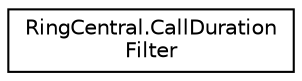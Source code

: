 digraph "Graphical Class Hierarchy"
{
 // LATEX_PDF_SIZE
  edge [fontname="Helvetica",fontsize="10",labelfontname="Helvetica",labelfontsize="10"];
  node [fontname="Helvetica",fontsize="10",shape=record];
  rankdir="LR";
  Node0 [label="RingCentral.CallDuration\lFilter",height=0.2,width=0.4,color="black", fillcolor="white", style="filled",URL="$classRingCentral_1_1CallDurationFilter.html",tooltip="Filtering of calls based on the overall call length"];
}

